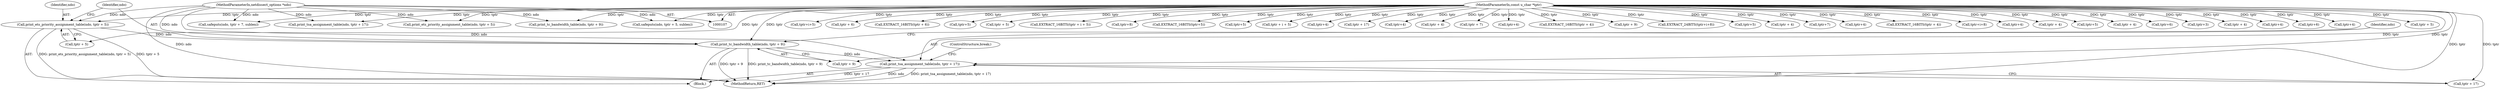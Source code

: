 digraph "0_tcpdump_34cec721d39c76be1e0a600829a7b17bdfb832b6@pointer" {
"1000444" [label="(Call,print_tsa_assignment_table(ndo, tptr + 17))"];
"1000439" [label="(Call,print_tc_bandwidth_table(ndo, tptr + 9))"];
"1000434" [label="(Call,print_ets_priority_assignment_table(ndo, tptr + 5))"];
"1000108" [label="(MethodParameterIn,netdissect_options *ndo)"];
"1000109" [label="(MethodParameterIn,const u_char *tptr)"];
"1000434" [label="(Call,print_ets_priority_assignment_table(ndo, tptr + 5))"];
"1000579" [label="(Call,tptr+i+5)"];
"1000810" [label="(Call,tptr + 6)"];
"1000440" [label="(Identifier,ndo)"];
"1000809" [label="(Call,EXTRACT_16BITS(tptr + 6))"];
"1000401" [label="(Call,print_ets_priority_assignment_table(ndo, tptr + 5))"];
"1000664" [label="(Call,tptr+5)"];
"1000275" [label="(Call,tptr + 5)"];
"1000603" [label="(Call,EXTRACT_16BITS(tptr + i + 5))"];
"1000109" [label="(MethodParameterIn,const u_char *tptr)"];
"1000441" [label="(Call,tptr + 9)"];
"1000446" [label="(Call,tptr + 17)"];
"1000747" [label="(Call,tptr+8)"];
"1000179" [label="(Call,EXTRACT_16BITS(tptr+5))"];
"1000328" [label="(Call,tptr+5)"];
"1000604" [label="(Call,tptr + i + 5)"];
"1000461" [label="(Call,tptr+4)"];
"1000413" [label="(Call,tptr + 17)"];
"1000630" [label="(Call,tptr+4)"];
"1000108" [label="(MethodParameterIn,netdissect_options *ndo)"];
"1000192" [label="(Call,tptr + 4)"];
"1000241" [label="(Call,tptr + 7)"];
"1000239" [label="(Call,safeputs(ndo, tptr + 7, sublen))"];
"1000257" [label="(Call,tptr+4)"];
"1000209" [label="(Call,EXTRACT_16BITS(tptr + 4))"];
"1000408" [label="(Call,tptr + 9)"];
"1000411" [label="(Call,print_tsa_assignment_table(ndo, tptr + 17))"];
"1000406" [label="(Call,print_tc_bandwidth_table(ndo, tptr + 9))"];
"1000838" [label="(Call,EXTRACT_24BITS(tptr+i+8))"];
"1000444" [label="(Call,print_tsa_assignment_table(ndo, tptr + 17))"];
"1000180" [label="(Call,tptr+5)"];
"1000161" [label="(Call,tptr + 4)"];
"1000712" [label="(Call,tptr+7)"];
"1000435" [label="(Identifier,ndo)"];
"1000374" [label="(Call,tptr+4)"];
"1000449" [label="(ControlStructure,break;)"];
"1000439" [label="(Call,print_tc_bandwidth_table(ndo, tptr + 9))"];
"1000160" [label="(Call,EXTRACT_16BITS(tptr + 4))"];
"1000436" [label="(Call,tptr + 5)"];
"1000839" [label="(Call,tptr+i+8)"];
"1000291" [label="(Call,tptr+4)"];
"1000146" [label="(Block,)"];
"1000540" [label="(Call,tptr + 4)"];
"1000495" [label="(Call,tptr+5)"];
"1000445" [label="(Identifier,ndo)"];
"1000273" [label="(Call,safeputs(ndo, tptr + 5, sublen))"];
"1000431" [label="(Call,tptr + 4)"];
"1000869" [label="(MethodReturn,RET)"];
"1000223" [label="(Call,tptr+6)"];
"1000130" [label="(Call,tptr+3)"];
"1000210" [label="(Call,tptr + 4)"];
"1000780" [label="(Call,tptr+4)"];
"1000694" [label="(Call,tptr+6)"];
"1000188" [label="(Call,tptr+4)"];
"1000403" [label="(Call,tptr + 5)"];
"1000444" -> "1000146"  [label="AST: "];
"1000444" -> "1000446"  [label="CFG: "];
"1000445" -> "1000444"  [label="AST: "];
"1000446" -> "1000444"  [label="AST: "];
"1000449" -> "1000444"  [label="CFG: "];
"1000444" -> "1000869"  [label="DDG: tptr + 17"];
"1000444" -> "1000869"  [label="DDG: ndo"];
"1000444" -> "1000869"  [label="DDG: print_tsa_assignment_table(ndo, tptr + 17)"];
"1000439" -> "1000444"  [label="DDG: ndo"];
"1000108" -> "1000444"  [label="DDG: ndo"];
"1000109" -> "1000444"  [label="DDG: tptr"];
"1000439" -> "1000146"  [label="AST: "];
"1000439" -> "1000441"  [label="CFG: "];
"1000440" -> "1000439"  [label="AST: "];
"1000441" -> "1000439"  [label="AST: "];
"1000445" -> "1000439"  [label="CFG: "];
"1000439" -> "1000869"  [label="DDG: tptr + 9"];
"1000439" -> "1000869"  [label="DDG: print_tc_bandwidth_table(ndo, tptr + 9)"];
"1000434" -> "1000439"  [label="DDG: ndo"];
"1000108" -> "1000439"  [label="DDG: ndo"];
"1000109" -> "1000439"  [label="DDG: tptr"];
"1000434" -> "1000146"  [label="AST: "];
"1000434" -> "1000436"  [label="CFG: "];
"1000435" -> "1000434"  [label="AST: "];
"1000436" -> "1000434"  [label="AST: "];
"1000440" -> "1000434"  [label="CFG: "];
"1000434" -> "1000869"  [label="DDG: tptr + 5"];
"1000434" -> "1000869"  [label="DDG: print_ets_priority_assignment_table(ndo, tptr + 5)"];
"1000108" -> "1000434"  [label="DDG: ndo"];
"1000109" -> "1000434"  [label="DDG: tptr"];
"1000108" -> "1000107"  [label="AST: "];
"1000108" -> "1000869"  [label="DDG: ndo"];
"1000108" -> "1000239"  [label="DDG: ndo"];
"1000108" -> "1000273"  [label="DDG: ndo"];
"1000108" -> "1000401"  [label="DDG: ndo"];
"1000108" -> "1000406"  [label="DDG: ndo"];
"1000108" -> "1000411"  [label="DDG: ndo"];
"1000109" -> "1000107"  [label="AST: "];
"1000109" -> "1000869"  [label="DDG: tptr"];
"1000109" -> "1000130"  [label="DDG: tptr"];
"1000109" -> "1000160"  [label="DDG: tptr"];
"1000109" -> "1000161"  [label="DDG: tptr"];
"1000109" -> "1000179"  [label="DDG: tptr"];
"1000109" -> "1000180"  [label="DDG: tptr"];
"1000109" -> "1000188"  [label="DDG: tptr"];
"1000109" -> "1000192"  [label="DDG: tptr"];
"1000109" -> "1000209"  [label="DDG: tptr"];
"1000109" -> "1000210"  [label="DDG: tptr"];
"1000109" -> "1000223"  [label="DDG: tptr"];
"1000109" -> "1000239"  [label="DDG: tptr"];
"1000109" -> "1000241"  [label="DDG: tptr"];
"1000109" -> "1000257"  [label="DDG: tptr"];
"1000109" -> "1000273"  [label="DDG: tptr"];
"1000109" -> "1000275"  [label="DDG: tptr"];
"1000109" -> "1000291"  [label="DDG: tptr"];
"1000109" -> "1000328"  [label="DDG: tptr"];
"1000109" -> "1000374"  [label="DDG: tptr"];
"1000109" -> "1000401"  [label="DDG: tptr"];
"1000109" -> "1000403"  [label="DDG: tptr"];
"1000109" -> "1000406"  [label="DDG: tptr"];
"1000109" -> "1000408"  [label="DDG: tptr"];
"1000109" -> "1000411"  [label="DDG: tptr"];
"1000109" -> "1000413"  [label="DDG: tptr"];
"1000109" -> "1000431"  [label="DDG: tptr"];
"1000109" -> "1000436"  [label="DDG: tptr"];
"1000109" -> "1000441"  [label="DDG: tptr"];
"1000109" -> "1000446"  [label="DDG: tptr"];
"1000109" -> "1000461"  [label="DDG: tptr"];
"1000109" -> "1000495"  [label="DDG: tptr"];
"1000109" -> "1000540"  [label="DDG: tptr"];
"1000109" -> "1000579"  [label="DDG: tptr"];
"1000109" -> "1000603"  [label="DDG: tptr"];
"1000109" -> "1000604"  [label="DDG: tptr"];
"1000109" -> "1000630"  [label="DDG: tptr"];
"1000109" -> "1000664"  [label="DDG: tptr"];
"1000109" -> "1000694"  [label="DDG: tptr"];
"1000109" -> "1000712"  [label="DDG: tptr"];
"1000109" -> "1000747"  [label="DDG: tptr"];
"1000109" -> "1000780"  [label="DDG: tptr"];
"1000109" -> "1000809"  [label="DDG: tptr"];
"1000109" -> "1000810"  [label="DDG: tptr"];
"1000109" -> "1000838"  [label="DDG: tptr"];
"1000109" -> "1000839"  [label="DDG: tptr"];
}
